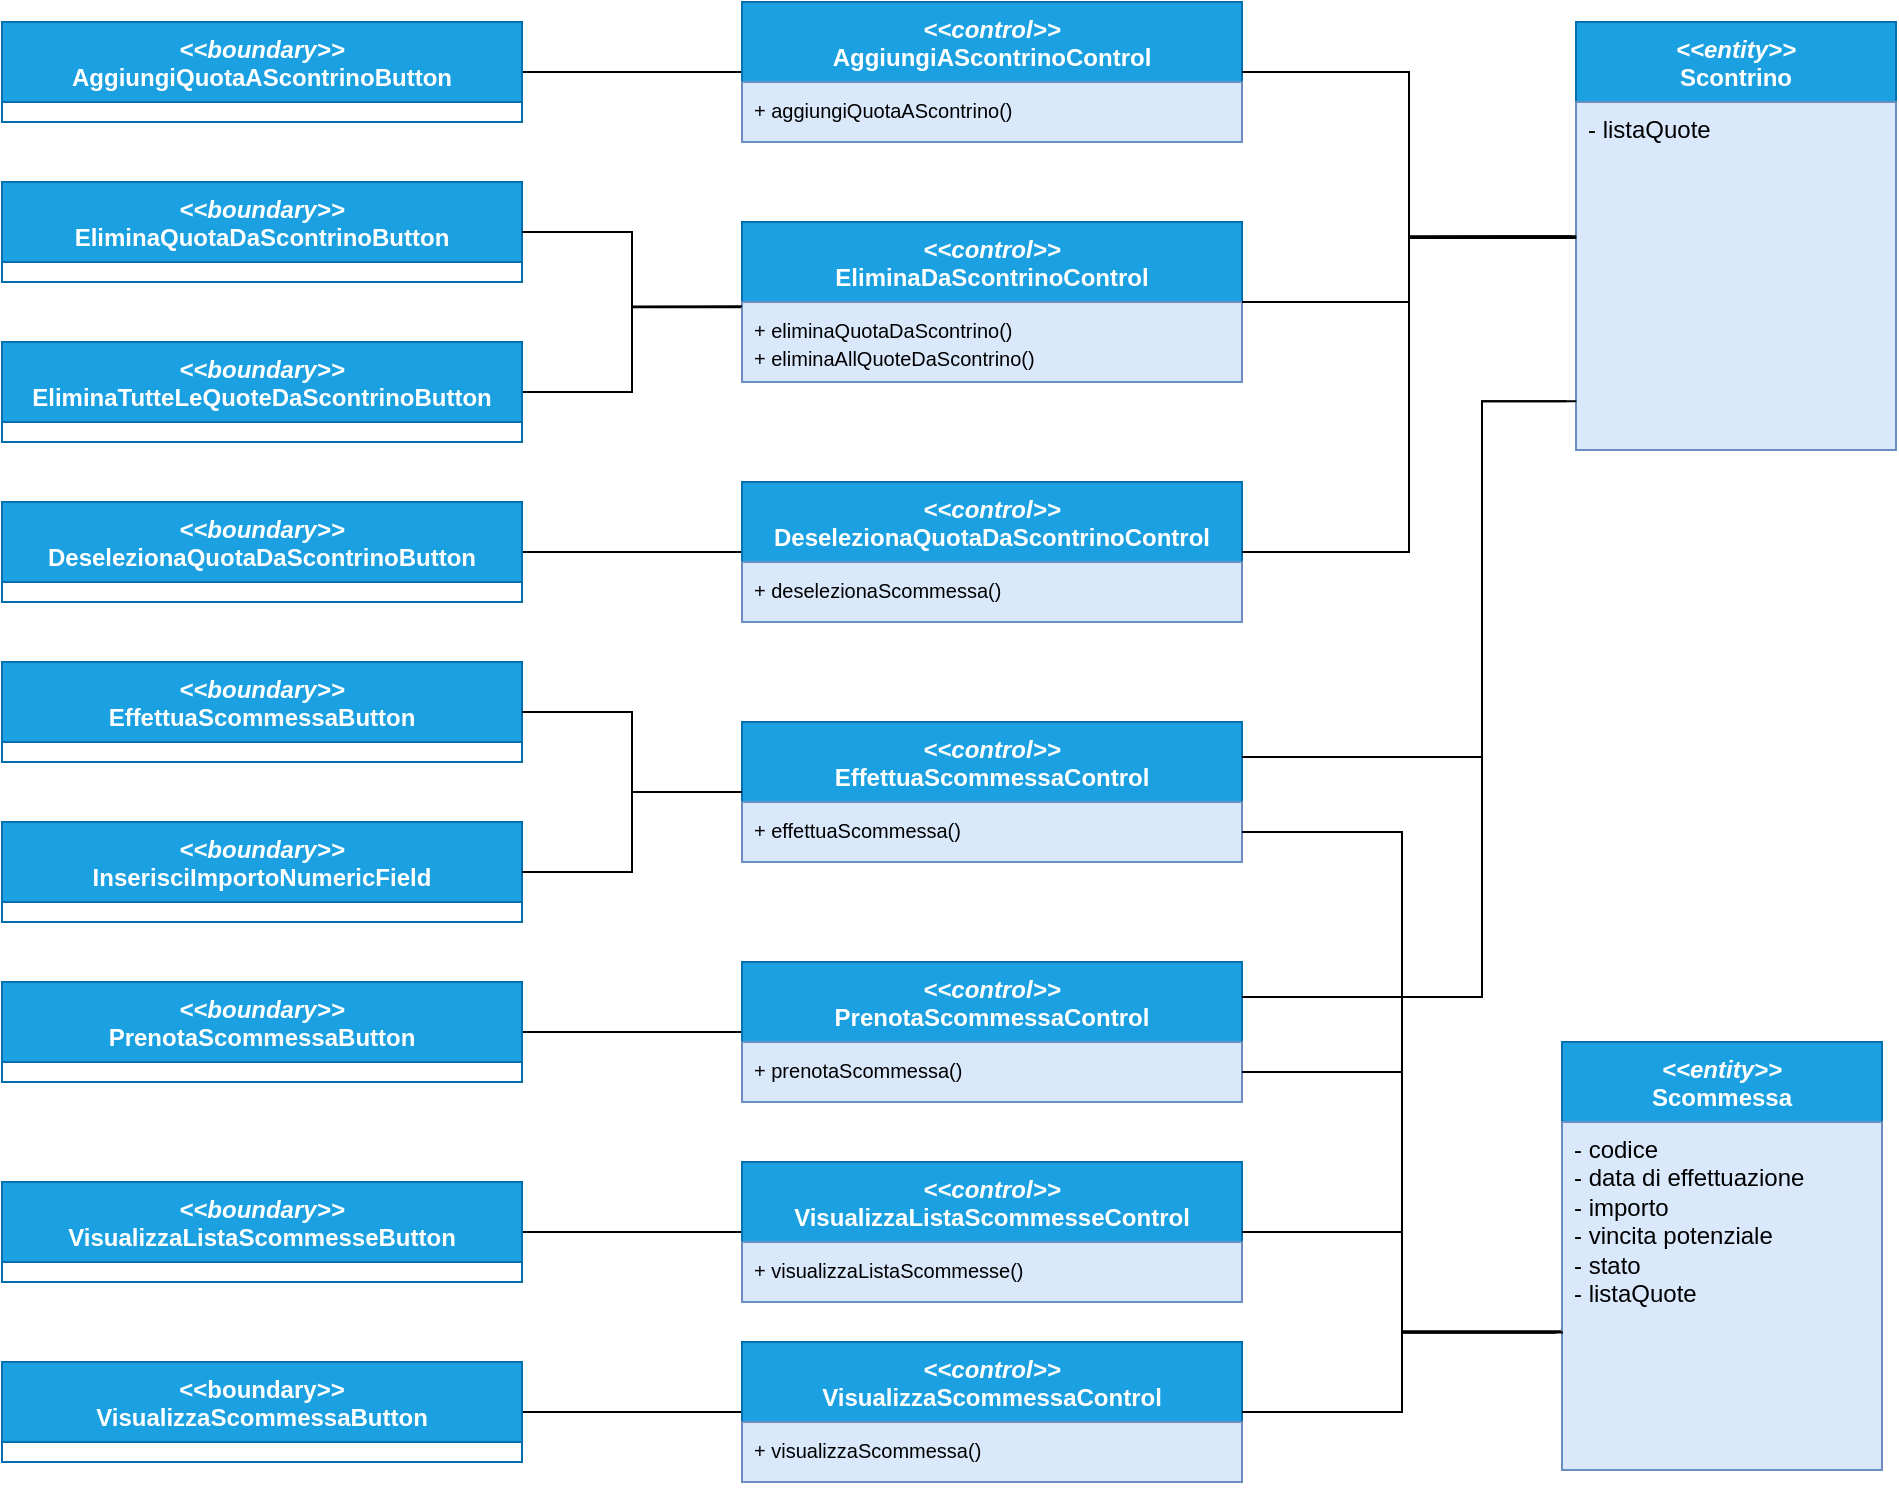 <mxfile version="24.4.13" type="github">
  <diagram id="C5RBs43oDa-KdzZeNtuy" name="Page-1">
    <mxGraphModel dx="1416" dy="809" grid="1" gridSize="10" guides="1" tooltips="1" connect="1" arrows="1" fold="1" page="1" pageScale="1" pageWidth="827" pageHeight="1169" math="0" shadow="0">
      <root>
        <mxCell id="WIyWlLk6GJQsqaUBKTNV-0" />
        <mxCell id="WIyWlLk6GJQsqaUBKTNV-1" parent="WIyWlLk6GJQsqaUBKTNV-0" />
        <mxCell id="DUrTVuJ4-faknUEEhQID-17" style="edgeStyle=orthogonalEdgeStyle;rounded=0;orthogonalLoop=1;jettySize=auto;html=1;exitX=1;exitY=0.5;exitDx=0;exitDy=0;entryX=0;entryY=0.5;entryDx=0;entryDy=0;endArrow=none;endFill=0;fillColor=#1ba1e2;strokeColor=#000000;" edge="1" parent="WIyWlLk6GJQsqaUBKTNV-1" source="DUrTVuJ4-faknUEEhQID-0" target="DUrTVuJ4-faknUEEhQID-13">
          <mxGeometry relative="1" as="geometry" />
        </mxCell>
        <mxCell id="DUrTVuJ4-faknUEEhQID-0" value="&lt;div style=&quot;font-size: 12px;&quot;&gt;&lt;span style=&quot;font-size: 12px;&quot;&gt;&lt;font style=&quot;font-size: 12px;&quot;&gt;&lt;i style=&quot;font-size: 12px;&quot;&gt;&amp;lt;&amp;lt;boundary&amp;gt;&amp;gt;&lt;/i&gt;&lt;br style=&quot;font-size: 12px;&quot;&gt;AggiungiQuotaAScontrinoButton&lt;br style=&quot;font-size: 12px;&quot;&gt;&lt;br style=&quot;font-size: 12px;&quot;&gt;&lt;/font&gt;&lt;/span&gt;&lt;/div&gt;&lt;div style=&quot;font-size: 12px;&quot;&gt;&lt;span style=&quot;font-size: 12px;&quot;&gt;&lt;font style=&quot;font-size: 12px;&quot;&gt;&lt;br style=&quot;font-size: 12px;&quot;&gt;&lt;/font&gt;&lt;/span&gt;&lt;/div&gt;" style="swimlane;fontStyle=1;align=center;verticalAlign=top;childLayout=stackLayout;horizontal=1;startSize=40;horizontalStack=0;resizeParent=1;resizeParentMax=0;resizeLast=0;collapsible=1;marginBottom=0;whiteSpace=wrap;html=1;fillColor=#1ba1e2;fontColor=#FFFFFF;strokeColor=#006EAF;fontSize=12;" vertex="1" parent="WIyWlLk6GJQsqaUBKTNV-1">
          <mxGeometry x="40" y="60" width="260" height="50" as="geometry" />
        </mxCell>
        <mxCell id="DUrTVuJ4-faknUEEhQID-4" value="&lt;div style=&quot;font-size: 12px;&quot;&gt;&lt;font style=&quot;font-size: 12px;&quot;&gt;&lt;i&gt;&amp;lt;&amp;lt;boundary&amp;gt;&amp;gt;&lt;/i&gt;&lt;br style=&quot;font-size: 12px;&quot;&gt;EliminaQuotaDaScontrinoButton&lt;br style=&quot;font-size: 12px;&quot;&gt;&lt;br style=&quot;font-size: 12px;&quot;&gt;&lt;/font&gt;&lt;/div&gt;&lt;div style=&quot;font-size: 12px;&quot;&gt;&lt;font style=&quot;font-size: 12px;&quot;&gt;&lt;br style=&quot;font-size: 12px;&quot;&gt;&lt;/font&gt;&lt;/div&gt;" style="swimlane;fontStyle=1;align=center;verticalAlign=top;childLayout=stackLayout;horizontal=1;startSize=40;horizontalStack=0;resizeParent=1;resizeParentMax=0;resizeLast=0;collapsible=1;marginBottom=0;whiteSpace=wrap;html=1;fillColor=#1ba1e2;fontColor=#FFFFFF;strokeColor=#006EAF;fontSize=12;" vertex="1" parent="WIyWlLk6GJQsqaUBKTNV-1">
          <mxGeometry x="40" y="140" width="260" height="50" as="geometry" />
        </mxCell>
        <mxCell id="DUrTVuJ4-faknUEEhQID-22" style="edgeStyle=orthogonalEdgeStyle;rounded=0;orthogonalLoop=1;jettySize=auto;html=1;exitX=1;exitY=0.5;exitDx=0;exitDy=0;endArrow=none;endFill=0;entryX=-0.002;entryY=0.066;entryDx=0;entryDy=0;entryPerimeter=0;fillColor=#1ba1e2;strokeColor=#000000;" edge="1" parent="WIyWlLk6GJQsqaUBKTNV-1" source="DUrTVuJ4-faknUEEhQID-5" target="DUrTVuJ4-faknUEEhQID-19">
          <mxGeometry relative="1" as="geometry">
            <mxPoint x="300" y="210" as="targetPoint" />
          </mxGeometry>
        </mxCell>
        <mxCell id="DUrTVuJ4-faknUEEhQID-5" value="&lt;div style=&quot;font-size: 12px;&quot;&gt;&lt;font style=&quot;font-size: 12px;&quot;&gt;&lt;i&gt;&amp;lt;&amp;lt;boundary&amp;gt;&amp;gt;&lt;/i&gt;&lt;br style=&quot;font-size: 12px;&quot;&gt;EliminaTutteLeQuoteDaScontrinoButton&lt;br style=&quot;font-size: 12px;&quot;&gt;&lt;br style=&quot;font-size: 12px;&quot;&gt;&lt;/font&gt;&lt;/div&gt;&lt;div style=&quot;font-size: 12px;&quot;&gt;&lt;font style=&quot;font-size: 12px;&quot;&gt;&lt;br style=&quot;font-size: 12px;&quot;&gt;&lt;/font&gt;&lt;/div&gt;" style="swimlane;fontStyle=1;align=center;verticalAlign=top;childLayout=stackLayout;horizontal=1;startSize=40;horizontalStack=0;resizeParent=1;resizeParentMax=0;resizeLast=0;collapsible=1;marginBottom=0;whiteSpace=wrap;html=1;fillColor=#1ba1e2;fontColor=#FFFFFF;strokeColor=#006EAF;fontSize=12;" vertex="1" parent="WIyWlLk6GJQsqaUBKTNV-1">
          <mxGeometry x="40" y="220" width="260" height="50" as="geometry" />
        </mxCell>
        <mxCell id="DUrTVuJ4-faknUEEhQID-32" style="edgeStyle=orthogonalEdgeStyle;rounded=0;orthogonalLoop=1;jettySize=auto;html=1;exitX=1;exitY=0.5;exitDx=0;exitDy=0;entryX=0;entryY=0.5;entryDx=0;entryDy=0;endArrow=none;endFill=0;fillColor=#1ba1e2;strokeColor=#000000;" edge="1" parent="WIyWlLk6GJQsqaUBKTNV-1" source="DUrTVuJ4-faknUEEhQID-7" target="DUrTVuJ4-faknUEEhQID-30">
          <mxGeometry relative="1" as="geometry" />
        </mxCell>
        <mxCell id="DUrTVuJ4-faknUEEhQID-7" value="&lt;div style=&quot;font-size: 12px;&quot;&gt;&lt;font style=&quot;font-size: 12px;&quot;&gt;&lt;i&gt;&amp;lt;&amp;lt;boundary&amp;gt;&amp;gt;&lt;/i&gt;&lt;br style=&quot;font-size: 12px;&quot;&gt;DeselezionaQuotaDaScontrinoButton&lt;br style=&quot;font-size: 12px;&quot;&gt;&lt;br style=&quot;font-size: 12px;&quot;&gt;&lt;/font&gt;&lt;/div&gt;&lt;div style=&quot;font-size: 12px;&quot;&gt;&lt;font style=&quot;font-size: 12px;&quot;&gt;&lt;br style=&quot;font-size: 12px;&quot;&gt;&lt;/font&gt;&lt;/div&gt;" style="swimlane;fontStyle=1;align=center;verticalAlign=top;childLayout=stackLayout;horizontal=1;startSize=40;horizontalStack=0;resizeParent=1;resizeParentMax=0;resizeLast=0;collapsible=1;marginBottom=0;whiteSpace=wrap;html=1;fillColor=#1ba1e2;fontColor=#FFFFFF;strokeColor=#006EAF;fontSize=12;" vertex="1" parent="WIyWlLk6GJQsqaUBKTNV-1">
          <mxGeometry x="40" y="300" width="260" height="50" as="geometry" />
        </mxCell>
        <mxCell id="DUrTVuJ4-faknUEEhQID-8" value="&lt;div style=&quot;font-size: 12px;&quot;&gt;&lt;font style=&quot;font-size: 12px;&quot;&gt;&lt;i&gt;&amp;lt;&amp;lt;boundary&amp;gt;&amp;gt;&lt;/i&gt;&lt;br style=&quot;font-size: 12px;&quot;&gt;EffettuaScommessaButton&lt;br style=&quot;font-size: 12px;&quot;&gt;&lt;br style=&quot;font-size: 12px;&quot;&gt;&lt;/font&gt;&lt;/div&gt;&lt;div style=&quot;font-size: 12px;&quot;&gt;&lt;font style=&quot;font-size: 12px;&quot;&gt;&lt;br style=&quot;font-size: 12px;&quot;&gt;&lt;/font&gt;&lt;/div&gt;" style="swimlane;fontStyle=1;align=center;verticalAlign=top;childLayout=stackLayout;horizontal=1;startSize=40;horizontalStack=0;resizeParent=1;resizeParentMax=0;resizeLast=0;collapsible=1;marginBottom=0;whiteSpace=wrap;html=1;fillColor=#1ba1e2;fontColor=#FFFFFF;strokeColor=#006EAF;fontSize=12;" vertex="1" parent="WIyWlLk6GJQsqaUBKTNV-1">
          <mxGeometry x="40" y="380" width="260" height="50" as="geometry" />
        </mxCell>
        <mxCell id="DUrTVuJ4-faknUEEhQID-9" value="&lt;div style=&quot;font-size: 12px;&quot;&gt;&lt;font style=&quot;font-size: 12px;&quot;&gt;&lt;i&gt;&amp;lt;&amp;lt;boundary&amp;gt;&amp;gt;&lt;/i&gt;&lt;br style=&quot;font-size: 12px;&quot;&gt;InserisciImportoNumericField&lt;br style=&quot;font-size: 12px;&quot;&gt;&lt;br style=&quot;font-size: 12px;&quot;&gt;&lt;/font&gt;&lt;/div&gt;&lt;div style=&quot;font-size: 12px;&quot;&gt;&lt;font style=&quot;font-size: 12px;&quot;&gt;&lt;br style=&quot;font-size: 12px;&quot;&gt;&lt;/font&gt;&lt;/div&gt;" style="swimlane;fontStyle=1;align=center;verticalAlign=top;childLayout=stackLayout;horizontal=1;startSize=40;horizontalStack=0;resizeParent=1;resizeParentMax=0;resizeLast=0;collapsible=1;marginBottom=0;whiteSpace=wrap;html=1;fillColor=#1ba1e2;fontColor=#FFFFFF;strokeColor=#006EAF;fontSize=12;" vertex="1" parent="WIyWlLk6GJQsqaUBKTNV-1">
          <mxGeometry x="40" y="460" width="260" height="50" as="geometry" />
        </mxCell>
        <mxCell id="DUrTVuJ4-faknUEEhQID-25" style="edgeStyle=orthogonalEdgeStyle;rounded=0;orthogonalLoop=1;jettySize=auto;html=1;exitX=1;exitY=0.5;exitDx=0;exitDy=0;entryX=0;entryY=0.5;entryDx=0;entryDy=0;endArrow=none;endFill=0;fillColor=#1ba1e2;strokeColor=#000000;" edge="1" parent="WIyWlLk6GJQsqaUBKTNV-1" source="DUrTVuJ4-faknUEEhQID-10" target="DUrTVuJ4-faknUEEhQID-23">
          <mxGeometry relative="1" as="geometry" />
        </mxCell>
        <mxCell id="DUrTVuJ4-faknUEEhQID-10" value="&lt;div style=&quot;font-size: 12px;&quot;&gt;&lt;font style=&quot;font-size: 12px;&quot;&gt;&lt;i&gt;&amp;lt;&amp;lt;boundary&amp;gt;&amp;gt;&lt;/i&gt;&lt;br style=&quot;font-size: 12px;&quot;&gt;PrenotaScommessaButton&lt;br style=&quot;font-size: 12px;&quot;&gt;&lt;br style=&quot;font-size: 12px;&quot;&gt;&lt;/font&gt;&lt;/div&gt;&lt;div style=&quot;font-size: 12px;&quot;&gt;&lt;font style=&quot;font-size: 12px;&quot;&gt;&lt;br style=&quot;font-size: 12px;&quot;&gt;&lt;/font&gt;&lt;/div&gt;" style="swimlane;fontStyle=1;align=center;verticalAlign=top;childLayout=stackLayout;horizontal=1;startSize=40;horizontalStack=0;resizeParent=1;resizeParentMax=0;resizeLast=0;collapsible=1;marginBottom=0;whiteSpace=wrap;html=1;fillColor=#1ba1e2;fontColor=#FFFFFF;strokeColor=#006EAF;fontSize=12;" vertex="1" parent="WIyWlLk6GJQsqaUBKTNV-1">
          <mxGeometry x="40" y="540" width="260" height="50" as="geometry" />
        </mxCell>
        <mxCell id="DUrTVuJ4-faknUEEhQID-35" style="edgeStyle=orthogonalEdgeStyle;rounded=0;orthogonalLoop=1;jettySize=auto;html=1;exitX=1;exitY=0.5;exitDx=0;exitDy=0;entryX=0;entryY=0.5;entryDx=0;entryDy=0;endArrow=none;endFill=0;fillColor=#1ba1e2;strokeColor=#000000;" edge="1" parent="WIyWlLk6GJQsqaUBKTNV-1" source="DUrTVuJ4-faknUEEhQID-11" target="DUrTVuJ4-faknUEEhQID-33">
          <mxGeometry relative="1" as="geometry" />
        </mxCell>
        <mxCell id="DUrTVuJ4-faknUEEhQID-11" value="&lt;div style=&quot;font-size: 12px;&quot;&gt;&lt;font style=&quot;font-size: 12px;&quot;&gt;&lt;i&gt;&amp;lt;&amp;lt;boundary&amp;gt;&amp;gt;&lt;/i&gt;&lt;br style=&quot;font-size: 12px;&quot;&gt;VisualizzaListaScommesseButton&lt;br style=&quot;font-size: 12px;&quot;&gt;&lt;br style=&quot;font-size: 12px;&quot;&gt;&lt;/font&gt;&lt;/div&gt;&lt;div style=&quot;font-size: 12px;&quot;&gt;&lt;font style=&quot;font-size: 12px;&quot;&gt;&lt;br style=&quot;font-size: 12px;&quot;&gt;&lt;/font&gt;&lt;/div&gt;" style="swimlane;fontStyle=1;align=center;verticalAlign=top;childLayout=stackLayout;horizontal=1;startSize=40;horizontalStack=0;resizeParent=1;resizeParentMax=0;resizeLast=0;collapsible=1;marginBottom=0;whiteSpace=wrap;html=1;fillColor=#1ba1e2;fontColor=#FFFFFF;strokeColor=#006EAF;fontSize=12;" vertex="1" parent="WIyWlLk6GJQsqaUBKTNV-1">
          <mxGeometry x="40" y="640" width="260" height="50" as="geometry" />
        </mxCell>
        <mxCell id="DUrTVuJ4-faknUEEhQID-38" style="edgeStyle=orthogonalEdgeStyle;rounded=0;orthogonalLoop=1;jettySize=auto;html=1;exitX=1;exitY=0.5;exitDx=0;exitDy=0;entryX=0;entryY=0.5;entryDx=0;entryDy=0;fillColor=#1ba1e2;strokeColor=#000000;endArrow=none;endFill=0;" edge="1" parent="WIyWlLk6GJQsqaUBKTNV-1" source="DUrTVuJ4-faknUEEhQID-12" target="DUrTVuJ4-faknUEEhQID-36">
          <mxGeometry relative="1" as="geometry" />
        </mxCell>
        <mxCell id="DUrTVuJ4-faknUEEhQID-12" value="&lt;div style=&quot;font-size: 12px;&quot;&gt;&lt;font style=&quot;font-size: 12px;&quot;&gt;&amp;lt;&amp;lt;boundary&amp;gt;&amp;gt;&lt;br style=&quot;font-size: 12px;&quot;&gt;VisualizzaScommessaButton&lt;br style=&quot;font-size: 12px;&quot;&gt;&lt;br style=&quot;font-size: 12px;&quot;&gt;&lt;/font&gt;&lt;/div&gt;&lt;div style=&quot;font-size: 12px;&quot;&gt;&lt;font style=&quot;font-size: 12px;&quot;&gt;&lt;br style=&quot;font-size: 12px;&quot;&gt;&lt;/font&gt;&lt;/div&gt;" style="swimlane;fontStyle=1;align=center;verticalAlign=top;childLayout=stackLayout;horizontal=1;startSize=40;horizontalStack=0;resizeParent=1;resizeParentMax=0;resizeLast=0;collapsible=1;marginBottom=0;whiteSpace=wrap;html=1;fillColor=#1ba1e2;fontColor=#FFFFFF;strokeColor=#006EAF;fontSize=12;" vertex="1" parent="WIyWlLk6GJQsqaUBKTNV-1">
          <mxGeometry x="40" y="730" width="260" height="50" as="geometry" />
        </mxCell>
        <mxCell id="DUrTVuJ4-faknUEEhQID-13" value="&lt;font style=&quot;font-size: 12px;&quot;&gt;&lt;i&gt;&amp;lt;&amp;lt;control&amp;gt;&amp;gt;&lt;/i&gt;&lt;br style=&quot;font-size: 12px;&quot;&gt;&lt;span style=&quot;font-family: &amp;quot;Century Gothic&amp;quot;, sans-serif; background-color: transparent; font-style: normal; font-variant: normal; text-decoration: none; vertical-align: baseline; white-space: pre-wrap; font-size: 12px;&quot; id=&quot;docs-internal-guid-7ee03893-7fff-98da-c368-7b05f4dbbb7c&quot;&gt;AggiungiAScontrinoControl&lt;/span&gt;&lt;/font&gt;&lt;br style=&quot;font-size: 12px;&quot;&gt;&lt;br style=&quot;font-size: 12px;&quot;&gt;&lt;font style=&quot;font-size: 12px;&quot;&gt;&lt;br style=&quot;font-size: 12px;&quot;&gt;&lt;/font&gt;&lt;div style=&quot;font-size: 12px;&quot;&gt;&lt;br style=&quot;font-size: 12px;&quot;&gt;&lt;/div&gt;" style="swimlane;fontStyle=1;align=center;verticalAlign=top;childLayout=stackLayout;horizontal=1;startSize=40;horizontalStack=0;resizeParent=1;resizeParentMax=0;resizeLast=0;collapsible=1;marginBottom=0;whiteSpace=wrap;html=1;fillColor=#1ba1e2;fontColor=#FFFFFF;strokeColor=#006EAF;fontSize=12;" vertex="1" parent="WIyWlLk6GJQsqaUBKTNV-1">
          <mxGeometry x="410" y="50" width="250" height="70" as="geometry" />
        </mxCell>
        <mxCell id="DUrTVuJ4-faknUEEhQID-16" value="&lt;font style=&quot;font-size: 10px;&quot;&gt;+ aggiungiQuotaAScontrino()&lt;/font&gt;" style="text;strokeColor=#6c8ebf;fillColor=#dae8fc;align=left;verticalAlign=top;spacingLeft=4;spacingRight=4;overflow=hidden;rotatable=0;points=[[0,0.5],[1,0.5]];portConstraint=eastwest;whiteSpace=wrap;html=1;" vertex="1" parent="DUrTVuJ4-faknUEEhQID-13">
          <mxGeometry y="40" width="250" height="30" as="geometry" />
        </mxCell>
        <mxCell id="DUrTVuJ4-faknUEEhQID-18" value="&lt;font style=&quot;font-size: 12px;&quot;&gt;&lt;i&gt;&amp;lt;&amp;lt;control&amp;gt;&amp;gt;&lt;/i&gt;&lt;br style=&quot;font-size: 12px;&quot;&gt;&lt;span style=&quot;font-family: &amp;quot;Century Gothic&amp;quot;, sans-serif; background-color: transparent; font-style: normal; font-variant: normal; text-decoration: none; vertical-align: baseline; white-space: pre-wrap; font-size: 12px;&quot; id=&quot;docs-internal-guid-7ee03893-7fff-98da-c368-7b05f4dbbb7c&quot;&gt;EliminaDaScontrinoControl&lt;/span&gt;&lt;/font&gt;&lt;br style=&quot;font-size: 12px;&quot;&gt;&lt;br style=&quot;font-size: 12px;&quot;&gt;&lt;font style=&quot;font-size: 12px;&quot;&gt;&lt;br style=&quot;font-size: 12px;&quot;&gt;&lt;/font&gt;&lt;div style=&quot;font-size: 12px;&quot;&gt;&lt;br style=&quot;font-size: 12px;&quot;&gt;&lt;/div&gt;" style="swimlane;fontStyle=1;align=center;verticalAlign=top;childLayout=stackLayout;horizontal=1;startSize=40;horizontalStack=0;resizeParent=1;resizeParentMax=0;resizeLast=0;collapsible=1;marginBottom=0;whiteSpace=wrap;html=1;fillColor=#1ba1e2;fontColor=#FFFFFF;strokeColor=#006EAF;fontSize=12;" vertex="1" parent="WIyWlLk6GJQsqaUBKTNV-1">
          <mxGeometry x="410" y="160" width="250" height="80" as="geometry" />
        </mxCell>
        <mxCell id="DUrTVuJ4-faknUEEhQID-19" value="&lt;font style=&quot;font-size: 10px;&quot;&gt;+ eliminaQuotaDaScontrino()&lt;br&gt;+ eliminaAllQuoteDaScontrino()&lt;/font&gt;" style="text;strokeColor=#6c8ebf;fillColor=#dae8fc;align=left;verticalAlign=top;spacingLeft=4;spacingRight=4;overflow=hidden;rotatable=0;points=[[0,0.5],[1,0.5]];portConstraint=eastwest;whiteSpace=wrap;html=1;" vertex="1" parent="DUrTVuJ4-faknUEEhQID-18">
          <mxGeometry y="40" width="250" height="40" as="geometry" />
        </mxCell>
        <mxCell id="DUrTVuJ4-faknUEEhQID-20" style="edgeStyle=orthogonalEdgeStyle;rounded=0;orthogonalLoop=1;jettySize=auto;html=1;exitX=1;exitY=0.5;exitDx=0;exitDy=0;entryX=0;entryY=0.054;entryDx=0;entryDy=0;entryPerimeter=0;endArrow=none;endFill=0;fillColor=#1ba1e2;strokeColor=#000000;" edge="1" parent="WIyWlLk6GJQsqaUBKTNV-1" source="DUrTVuJ4-faknUEEhQID-4" target="DUrTVuJ4-faknUEEhQID-19">
          <mxGeometry relative="1" as="geometry" />
        </mxCell>
        <mxCell id="DUrTVuJ4-faknUEEhQID-23" value="&lt;font style=&quot;font-size: 12px;&quot;&gt;&lt;i&gt;&amp;lt;&amp;lt;control&amp;gt;&amp;gt;&lt;/i&gt;&lt;br style=&quot;font-size: 12px;&quot;&gt;&lt;span style=&quot;font-family: &amp;quot;Century Gothic&amp;quot;, sans-serif; background-color: transparent; font-style: normal; font-variant: normal; text-decoration: none; vertical-align: baseline; white-space: pre-wrap; font-size: 12px;&quot; id=&quot;docs-internal-guid-7ee03893-7fff-98da-c368-7b05f4dbbb7c&quot;&gt;PrenotaScommessaControl&lt;/span&gt;&lt;/font&gt;&lt;br style=&quot;font-size: 12px;&quot;&gt;&lt;br style=&quot;font-size: 12px;&quot;&gt;&lt;font style=&quot;font-size: 12px;&quot;&gt;&lt;br style=&quot;font-size: 12px;&quot;&gt;&lt;/font&gt;&lt;div style=&quot;font-size: 12px;&quot;&gt;&lt;br style=&quot;font-size: 12px;&quot;&gt;&lt;/div&gt;" style="swimlane;fontStyle=1;align=center;verticalAlign=top;childLayout=stackLayout;horizontal=1;startSize=40;horizontalStack=0;resizeParent=1;resizeParentMax=0;resizeLast=0;collapsible=1;marginBottom=0;whiteSpace=wrap;html=1;fillColor=#1ba1e2;fontColor=#FFFFFF;strokeColor=#006EAF;fontSize=12;" vertex="1" parent="WIyWlLk6GJQsqaUBKTNV-1">
          <mxGeometry x="410" y="530" width="250" height="70" as="geometry" />
        </mxCell>
        <mxCell id="DUrTVuJ4-faknUEEhQID-24" value="&lt;font style=&quot;font-size: 10px;&quot;&gt;+ prenotaScommessa()&lt;/font&gt;" style="text;strokeColor=#6c8ebf;fillColor=#dae8fc;align=left;verticalAlign=top;spacingLeft=4;spacingRight=4;overflow=hidden;rotatable=0;points=[[0,0.5],[1,0.5]];portConstraint=eastwest;whiteSpace=wrap;html=1;" vertex="1" parent="DUrTVuJ4-faknUEEhQID-23">
          <mxGeometry y="40" width="250" height="30" as="geometry" />
        </mxCell>
        <mxCell id="DUrTVuJ4-faknUEEhQID-26" value="&lt;font style=&quot;font-size: 12px;&quot;&gt;&lt;i&gt;&amp;lt;&amp;lt;control&amp;gt;&amp;gt;&lt;/i&gt;&lt;br style=&quot;font-size: 12px;&quot;&gt;EffettuaScommessaControl&lt;/font&gt;&lt;br style=&quot;font-size: 12px;&quot;&gt;&lt;br style=&quot;font-size: 12px;&quot;&gt;&lt;font style=&quot;font-size: 12px;&quot;&gt;&lt;br style=&quot;font-size: 12px;&quot;&gt;&lt;/font&gt;&lt;div style=&quot;font-size: 12px;&quot;&gt;&lt;br style=&quot;font-size: 12px;&quot;&gt;&lt;/div&gt;" style="swimlane;fontStyle=1;align=center;verticalAlign=top;childLayout=stackLayout;horizontal=1;startSize=40;horizontalStack=0;resizeParent=1;resizeParentMax=0;resizeLast=0;collapsible=1;marginBottom=0;whiteSpace=wrap;html=1;fillColor=#1ba1e2;fontColor=#FFFFFF;strokeColor=#006EAF;fontSize=12;" vertex="1" parent="WIyWlLk6GJQsqaUBKTNV-1">
          <mxGeometry x="410" y="410" width="250" height="70" as="geometry" />
        </mxCell>
        <mxCell id="DUrTVuJ4-faknUEEhQID-27" value="&lt;font style=&quot;font-size: 10px;&quot;&gt;+ effettuaScommessa()&lt;/font&gt;" style="text;strokeColor=#6c8ebf;fillColor=#dae8fc;align=left;verticalAlign=top;spacingLeft=4;spacingRight=4;overflow=hidden;rotatable=0;points=[[0,0.5],[1,0.5]];portConstraint=eastwest;whiteSpace=wrap;html=1;" vertex="1" parent="DUrTVuJ4-faknUEEhQID-26">
          <mxGeometry y="40" width="250" height="30" as="geometry" />
        </mxCell>
        <mxCell id="DUrTVuJ4-faknUEEhQID-28" style="edgeStyle=orthogonalEdgeStyle;rounded=0;orthogonalLoop=1;jettySize=auto;html=1;exitX=1;exitY=0.5;exitDx=0;exitDy=0;entryX=0;entryY=0.5;entryDx=0;entryDy=0;endArrow=none;endFill=0;fillColor=#1ba1e2;strokeColor=#000000;" edge="1" parent="WIyWlLk6GJQsqaUBKTNV-1" source="DUrTVuJ4-faknUEEhQID-8" target="DUrTVuJ4-faknUEEhQID-26">
          <mxGeometry relative="1" as="geometry" />
        </mxCell>
        <mxCell id="DUrTVuJ4-faknUEEhQID-29" style="edgeStyle=orthogonalEdgeStyle;rounded=0;orthogonalLoop=1;jettySize=auto;html=1;exitX=1;exitY=0.5;exitDx=0;exitDy=0;entryX=0;entryY=0.5;entryDx=0;entryDy=0;endArrow=none;endFill=0;fillColor=#1ba1e2;strokeColor=#000000;" edge="1" parent="WIyWlLk6GJQsqaUBKTNV-1" source="DUrTVuJ4-faknUEEhQID-9" target="DUrTVuJ4-faknUEEhQID-26">
          <mxGeometry relative="1" as="geometry" />
        </mxCell>
        <mxCell id="DUrTVuJ4-faknUEEhQID-30" value="&lt;font style=&quot;font-size: 12px;&quot;&gt;&lt;i&gt;&amp;lt;&amp;lt;control&amp;gt;&amp;gt;&lt;/i&gt;&lt;br style=&quot;font-size: 12px;&quot;&gt;DeselezionaQuotaDaScontrinoControl&lt;/font&gt;&lt;br style=&quot;font-size: 12px;&quot;&gt;&lt;br style=&quot;font-size: 12px;&quot;&gt;&lt;font style=&quot;font-size: 12px;&quot;&gt;&lt;br style=&quot;font-size: 12px;&quot;&gt;&lt;/font&gt;&lt;div style=&quot;font-size: 12px;&quot;&gt;&lt;br style=&quot;font-size: 12px;&quot;&gt;&lt;/div&gt;" style="swimlane;fontStyle=1;align=center;verticalAlign=top;childLayout=stackLayout;horizontal=1;startSize=40;horizontalStack=0;resizeParent=1;resizeParentMax=0;resizeLast=0;collapsible=1;marginBottom=0;whiteSpace=wrap;html=1;fillColor=#1ba1e2;fontColor=#FFFFFF;strokeColor=#006EAF;fontSize=12;" vertex="1" parent="WIyWlLk6GJQsqaUBKTNV-1">
          <mxGeometry x="410" y="290" width="250" height="70" as="geometry" />
        </mxCell>
        <mxCell id="DUrTVuJ4-faknUEEhQID-31" value="&lt;font style=&quot;font-size: 10px;&quot;&gt;+ deselezionaScommessa()&lt;/font&gt;" style="text;strokeColor=#6c8ebf;fillColor=#dae8fc;align=left;verticalAlign=top;spacingLeft=4;spacingRight=4;overflow=hidden;rotatable=0;points=[[0,0.5],[1,0.5]];portConstraint=eastwest;whiteSpace=wrap;html=1;" vertex="1" parent="DUrTVuJ4-faknUEEhQID-30">
          <mxGeometry y="40" width="250" height="30" as="geometry" />
        </mxCell>
        <mxCell id="DUrTVuJ4-faknUEEhQID-33" value="&lt;font style=&quot;font-size: 12px;&quot;&gt;&lt;i&gt;&amp;lt;&amp;lt;control&amp;gt;&amp;gt;&lt;/i&gt;&lt;br style=&quot;font-size: 12px;&quot;&gt;&lt;span style=&quot;font-family: &amp;quot;Century Gothic&amp;quot;, sans-serif; background-color: transparent; font-style: normal; font-variant: normal; text-decoration: none; vertical-align: baseline; white-space: pre-wrap; font-size: 12px;&quot; id=&quot;docs-internal-guid-7ee03893-7fff-98da-c368-7b05f4dbbb7c&quot;&gt;VisualizzaListaScommesseControl&lt;/span&gt;&lt;/font&gt;&lt;br style=&quot;font-size: 12px;&quot;&gt;&lt;br style=&quot;font-size: 12px;&quot;&gt;&lt;font style=&quot;font-size: 12px;&quot;&gt;&lt;br style=&quot;font-size: 12px;&quot;&gt;&lt;/font&gt;&lt;div style=&quot;font-size: 12px;&quot;&gt;&lt;br style=&quot;font-size: 12px;&quot;&gt;&lt;/div&gt;" style="swimlane;fontStyle=1;align=center;verticalAlign=top;childLayout=stackLayout;horizontal=1;startSize=40;horizontalStack=0;resizeParent=1;resizeParentMax=0;resizeLast=0;collapsible=1;marginBottom=0;whiteSpace=wrap;html=1;fillColor=#1ba1e2;fontColor=#FFFFFF;strokeColor=#006EAF;fontSize=12;" vertex="1" parent="WIyWlLk6GJQsqaUBKTNV-1">
          <mxGeometry x="410" y="630" width="250" height="70" as="geometry" />
        </mxCell>
        <mxCell id="DUrTVuJ4-faknUEEhQID-34" value="&lt;font style=&quot;font-size: 10px;&quot;&gt;+ visualizzaListaScommesse()&lt;/font&gt;" style="text;strokeColor=#6c8ebf;fillColor=#dae8fc;align=left;verticalAlign=top;spacingLeft=4;spacingRight=4;overflow=hidden;rotatable=0;points=[[0,0.5],[1,0.5]];portConstraint=eastwest;whiteSpace=wrap;html=1;" vertex="1" parent="DUrTVuJ4-faknUEEhQID-33">
          <mxGeometry y="40" width="250" height="30" as="geometry" />
        </mxCell>
        <mxCell id="DUrTVuJ4-faknUEEhQID-36" value="&lt;font style=&quot;font-size: 12px;&quot;&gt;&lt;i&gt;&amp;lt;&amp;lt;control&amp;gt;&amp;gt;&lt;/i&gt;&lt;br style=&quot;font-size: 12px;&quot;&gt;&lt;span style=&quot;font-family: &amp;quot;Century Gothic&amp;quot;, sans-serif; background-color: transparent; font-style: normal; font-variant: normal; text-decoration: none; vertical-align: baseline; white-space: pre-wrap; font-size: 12px;&quot; id=&quot;docs-internal-guid-7ee03893-7fff-98da-c368-7b05f4dbbb7c&quot;&gt;VisualizzaScommessaControl&lt;/span&gt;&lt;/font&gt;&lt;br style=&quot;font-size: 12px;&quot;&gt;&lt;br style=&quot;font-size: 12px;&quot;&gt;&lt;font style=&quot;font-size: 12px;&quot;&gt;&lt;br style=&quot;font-size: 12px;&quot;&gt;&lt;/font&gt;&lt;div style=&quot;font-size: 12px;&quot;&gt;&lt;br style=&quot;font-size: 12px;&quot;&gt;&lt;/div&gt;" style="swimlane;fontStyle=1;align=center;verticalAlign=top;childLayout=stackLayout;horizontal=1;startSize=40;horizontalStack=0;resizeParent=1;resizeParentMax=0;resizeLast=0;collapsible=1;marginBottom=0;whiteSpace=wrap;html=1;fillColor=#1ba1e2;fontColor=#FFFFFF;strokeColor=#006EAF;fontSize=12;" vertex="1" parent="WIyWlLk6GJQsqaUBKTNV-1">
          <mxGeometry x="410" y="720" width="250" height="70" as="geometry" />
        </mxCell>
        <mxCell id="DUrTVuJ4-faknUEEhQID-37" value="&lt;font style=&quot;font-size: 10px;&quot;&gt;+ visualizzaScommessa()&lt;/font&gt;" style="text;strokeColor=#6c8ebf;fillColor=#dae8fc;align=left;verticalAlign=top;spacingLeft=4;spacingRight=4;overflow=hidden;rotatable=0;points=[[0,0.5],[1,0.5]];portConstraint=eastwest;whiteSpace=wrap;html=1;" vertex="1" parent="DUrTVuJ4-faknUEEhQID-36">
          <mxGeometry y="40" width="250" height="30" as="geometry" />
        </mxCell>
        <mxCell id="DUrTVuJ4-faknUEEhQID-96" value="&lt;i&gt;&amp;lt;&amp;lt;entity&amp;gt;&amp;gt;&lt;/i&gt;&lt;br style=&quot;font-size: 12px;&quot;&gt;Scommessa" style="swimlane;fontStyle=1;align=center;verticalAlign=top;childLayout=stackLayout;horizontal=1;startSize=40;horizontalStack=0;resizeParent=1;resizeParentMax=0;resizeLast=0;collapsible=1;marginBottom=0;whiteSpace=wrap;html=1;fillColor=#1ba1e2;fontColor=#FFFFFF;strokeColor=#006EAF;fontSize=12;" vertex="1" parent="WIyWlLk6GJQsqaUBKTNV-1">
          <mxGeometry x="820" y="570" width="160" height="214" as="geometry" />
        </mxCell>
        <mxCell id="DUrTVuJ4-faknUEEhQID-97" value="&lt;div&gt;- codice&lt;br&gt;- data di effettuazione&lt;/div&gt;&lt;div&gt;- importo&lt;/div&gt;&lt;div&gt;- vincita potenziale&lt;/div&gt;&lt;div&gt;- stato&lt;/div&gt;&lt;div&gt;- listaQuote&lt;br&gt;&lt;/div&gt;&lt;div&gt;&lt;br&gt;&lt;/div&gt;" style="text;strokeColor=#6c8ebf;fillColor=#dae8fc;align=left;verticalAlign=top;spacingLeft=4;spacingRight=4;overflow=hidden;rotatable=0;points=[[0,0.5],[1,0.5]];portConstraint=eastwest;whiteSpace=wrap;html=1;" vertex="1" parent="DUrTVuJ4-faknUEEhQID-96">
          <mxGeometry y="40" width="160" height="174" as="geometry" />
        </mxCell>
        <mxCell id="DUrTVuJ4-faknUEEhQID-100" style="edgeStyle=orthogonalEdgeStyle;rounded=0;orthogonalLoop=1;jettySize=auto;html=1;exitX=1;exitY=0.5;exitDx=0;exitDy=0;entryX=-0.023;entryY=0.605;entryDx=0;entryDy=0;entryPerimeter=0;endArrow=none;endFill=0;fillColor=#1ba1e2;strokeColor=#000000;" edge="1" parent="WIyWlLk6GJQsqaUBKTNV-1" source="DUrTVuJ4-faknUEEhQID-36" target="DUrTVuJ4-faknUEEhQID-97">
          <mxGeometry relative="1" as="geometry" />
        </mxCell>
        <mxCell id="DUrTVuJ4-faknUEEhQID-101" style="edgeStyle=orthogonalEdgeStyle;rounded=0;orthogonalLoop=1;jettySize=auto;html=1;exitX=1;exitY=0.5;exitDx=0;exitDy=0;endArrow=none;endFill=0;entryX=-0.018;entryY=0.605;entryDx=0;entryDy=0;entryPerimeter=0;fillColor=#1ba1e2;strokeColor=#000000;" edge="1" parent="WIyWlLk6GJQsqaUBKTNV-1" source="DUrTVuJ4-faknUEEhQID-33" target="DUrTVuJ4-faknUEEhQID-97">
          <mxGeometry relative="1" as="geometry">
            <mxPoint x="810" y="665" as="targetPoint" />
          </mxGeometry>
        </mxCell>
        <mxCell id="DUrTVuJ4-faknUEEhQID-102" style="edgeStyle=orthogonalEdgeStyle;rounded=0;orthogonalLoop=1;jettySize=auto;html=1;exitX=1;exitY=0.5;exitDx=0;exitDy=0;entryX=-0.002;entryY=0.601;entryDx=0;entryDy=0;entryPerimeter=0;endArrow=none;endFill=0;fillColor=#1ba1e2;strokeColor=#000000;" edge="1" parent="WIyWlLk6GJQsqaUBKTNV-1" source="DUrTVuJ4-faknUEEhQID-24" target="DUrTVuJ4-faknUEEhQID-97">
          <mxGeometry relative="1" as="geometry" />
        </mxCell>
        <mxCell id="DUrTVuJ4-faknUEEhQID-103" style="edgeStyle=orthogonalEdgeStyle;rounded=0;orthogonalLoop=1;jettySize=auto;html=1;exitX=1;exitY=0.5;exitDx=0;exitDy=0;entryX=0.003;entryY=0.605;entryDx=0;entryDy=0;entryPerimeter=0;endArrow=none;endFill=0;fillColor=#1ba1e2;strokeColor=#000000;" edge="1" parent="WIyWlLk6GJQsqaUBKTNV-1" source="DUrTVuJ4-faknUEEhQID-27" target="DUrTVuJ4-faknUEEhQID-97">
          <mxGeometry relative="1" as="geometry" />
        </mxCell>
        <mxCell id="DUrTVuJ4-faknUEEhQID-104" value="&lt;i&gt;&amp;lt;&amp;lt;entity&amp;gt;&amp;gt;&lt;/i&gt;&lt;br style=&quot;font-size: 12px;&quot;&gt;Scontrino" style="swimlane;fontStyle=1;align=center;verticalAlign=top;childLayout=stackLayout;horizontal=1;startSize=40;horizontalStack=0;resizeParent=1;resizeParentMax=0;resizeLast=0;collapsible=1;marginBottom=0;whiteSpace=wrap;html=1;fillColor=#1ba1e2;strokeColor=#006EAF;fontColor=#FFFFFF;fontSize=12;" vertex="1" parent="WIyWlLk6GJQsqaUBKTNV-1">
          <mxGeometry x="827" y="60" width="160" height="214" as="geometry" />
        </mxCell>
        <mxCell id="DUrTVuJ4-faknUEEhQID-105" value="&lt;div&gt;- listaQuote&lt;br&gt;&lt;/div&gt;&lt;div&gt;&lt;br&gt;&lt;/div&gt;" style="text;strokeColor=#6c8ebf;fillColor=#dae8fc;align=left;verticalAlign=top;spacingLeft=4;spacingRight=4;overflow=hidden;rotatable=0;points=[[0,0.5],[1,0.5]];portConstraint=eastwest;whiteSpace=wrap;html=1;" vertex="1" parent="DUrTVuJ4-faknUEEhQID-104">
          <mxGeometry y="40" width="160" height="174" as="geometry" />
        </mxCell>
        <mxCell id="DUrTVuJ4-faknUEEhQID-106" style="edgeStyle=orthogonalEdgeStyle;rounded=0;orthogonalLoop=1;jettySize=auto;html=1;exitX=1;exitY=0.5;exitDx=0;exitDy=0;entryX=0.001;entryY=0.391;entryDx=0;entryDy=0;entryPerimeter=0;endArrow=none;endFill=0;fillColor=#1ba1e2;strokeColor=#000000;" edge="1" parent="WIyWlLk6GJQsqaUBKTNV-1" source="DUrTVuJ4-faknUEEhQID-13" target="DUrTVuJ4-faknUEEhQID-105">
          <mxGeometry relative="1" as="geometry" />
        </mxCell>
        <mxCell id="DUrTVuJ4-faknUEEhQID-108" style="edgeStyle=orthogonalEdgeStyle;rounded=0;orthogonalLoop=1;jettySize=auto;html=1;exitX=1;exitY=0.5;exitDx=0;exitDy=0;entryX=0.001;entryY=0.386;entryDx=0;entryDy=0;entryPerimeter=0;endArrow=none;endFill=0;fillColor=#1ba1e2;strokeColor=#000000;" edge="1" parent="WIyWlLk6GJQsqaUBKTNV-1" source="DUrTVuJ4-faknUEEhQID-18" target="DUrTVuJ4-faknUEEhQID-105">
          <mxGeometry relative="1" as="geometry" />
        </mxCell>
        <mxCell id="DUrTVuJ4-faknUEEhQID-109" style="edgeStyle=orthogonalEdgeStyle;rounded=0;orthogonalLoop=1;jettySize=auto;html=1;exitX=1;exitY=0.5;exitDx=0;exitDy=0;entryX=-0.015;entryY=0.386;entryDx=0;entryDy=0;entryPerimeter=0;endArrow=none;endFill=0;fillColor=#1ba1e2;strokeColor=#000000;" edge="1" parent="WIyWlLk6GJQsqaUBKTNV-1" source="DUrTVuJ4-faknUEEhQID-30" target="DUrTVuJ4-faknUEEhQID-105">
          <mxGeometry relative="1" as="geometry" />
        </mxCell>
        <mxCell id="DUrTVuJ4-faknUEEhQID-111" style="edgeStyle=orthogonalEdgeStyle;rounded=0;orthogonalLoop=1;jettySize=auto;html=1;exitX=1;exitY=0.25;exitDx=0;exitDy=0;entryX=-0.03;entryY=0.86;entryDx=0;entryDy=0;entryPerimeter=0;endArrow=none;endFill=0;fillColor=#1ba1e2;strokeColor=#000000;" edge="1" parent="WIyWlLk6GJQsqaUBKTNV-1" source="DUrTVuJ4-faknUEEhQID-23" target="DUrTVuJ4-faknUEEhQID-105">
          <mxGeometry relative="1" as="geometry">
            <Array as="points">
              <mxPoint x="780" y="548" />
              <mxPoint x="780" y="250" />
            </Array>
          </mxGeometry>
        </mxCell>
        <mxCell id="DUrTVuJ4-faknUEEhQID-112" style="edgeStyle=orthogonalEdgeStyle;rounded=0;orthogonalLoop=1;jettySize=auto;html=1;exitX=1;exitY=0.25;exitDx=0;exitDy=0;entryX=0.001;entryY=0.86;entryDx=0;entryDy=0;entryPerimeter=0;endArrow=none;endFill=0;fillColor=#1ba1e2;strokeColor=#000000;" edge="1" parent="WIyWlLk6GJQsqaUBKTNV-1" source="DUrTVuJ4-faknUEEhQID-26" target="DUrTVuJ4-faknUEEhQID-105">
          <mxGeometry relative="1" as="geometry">
            <Array as="points">
              <mxPoint x="780" y="428" />
              <mxPoint x="780" y="250" />
            </Array>
          </mxGeometry>
        </mxCell>
      </root>
    </mxGraphModel>
  </diagram>
</mxfile>
